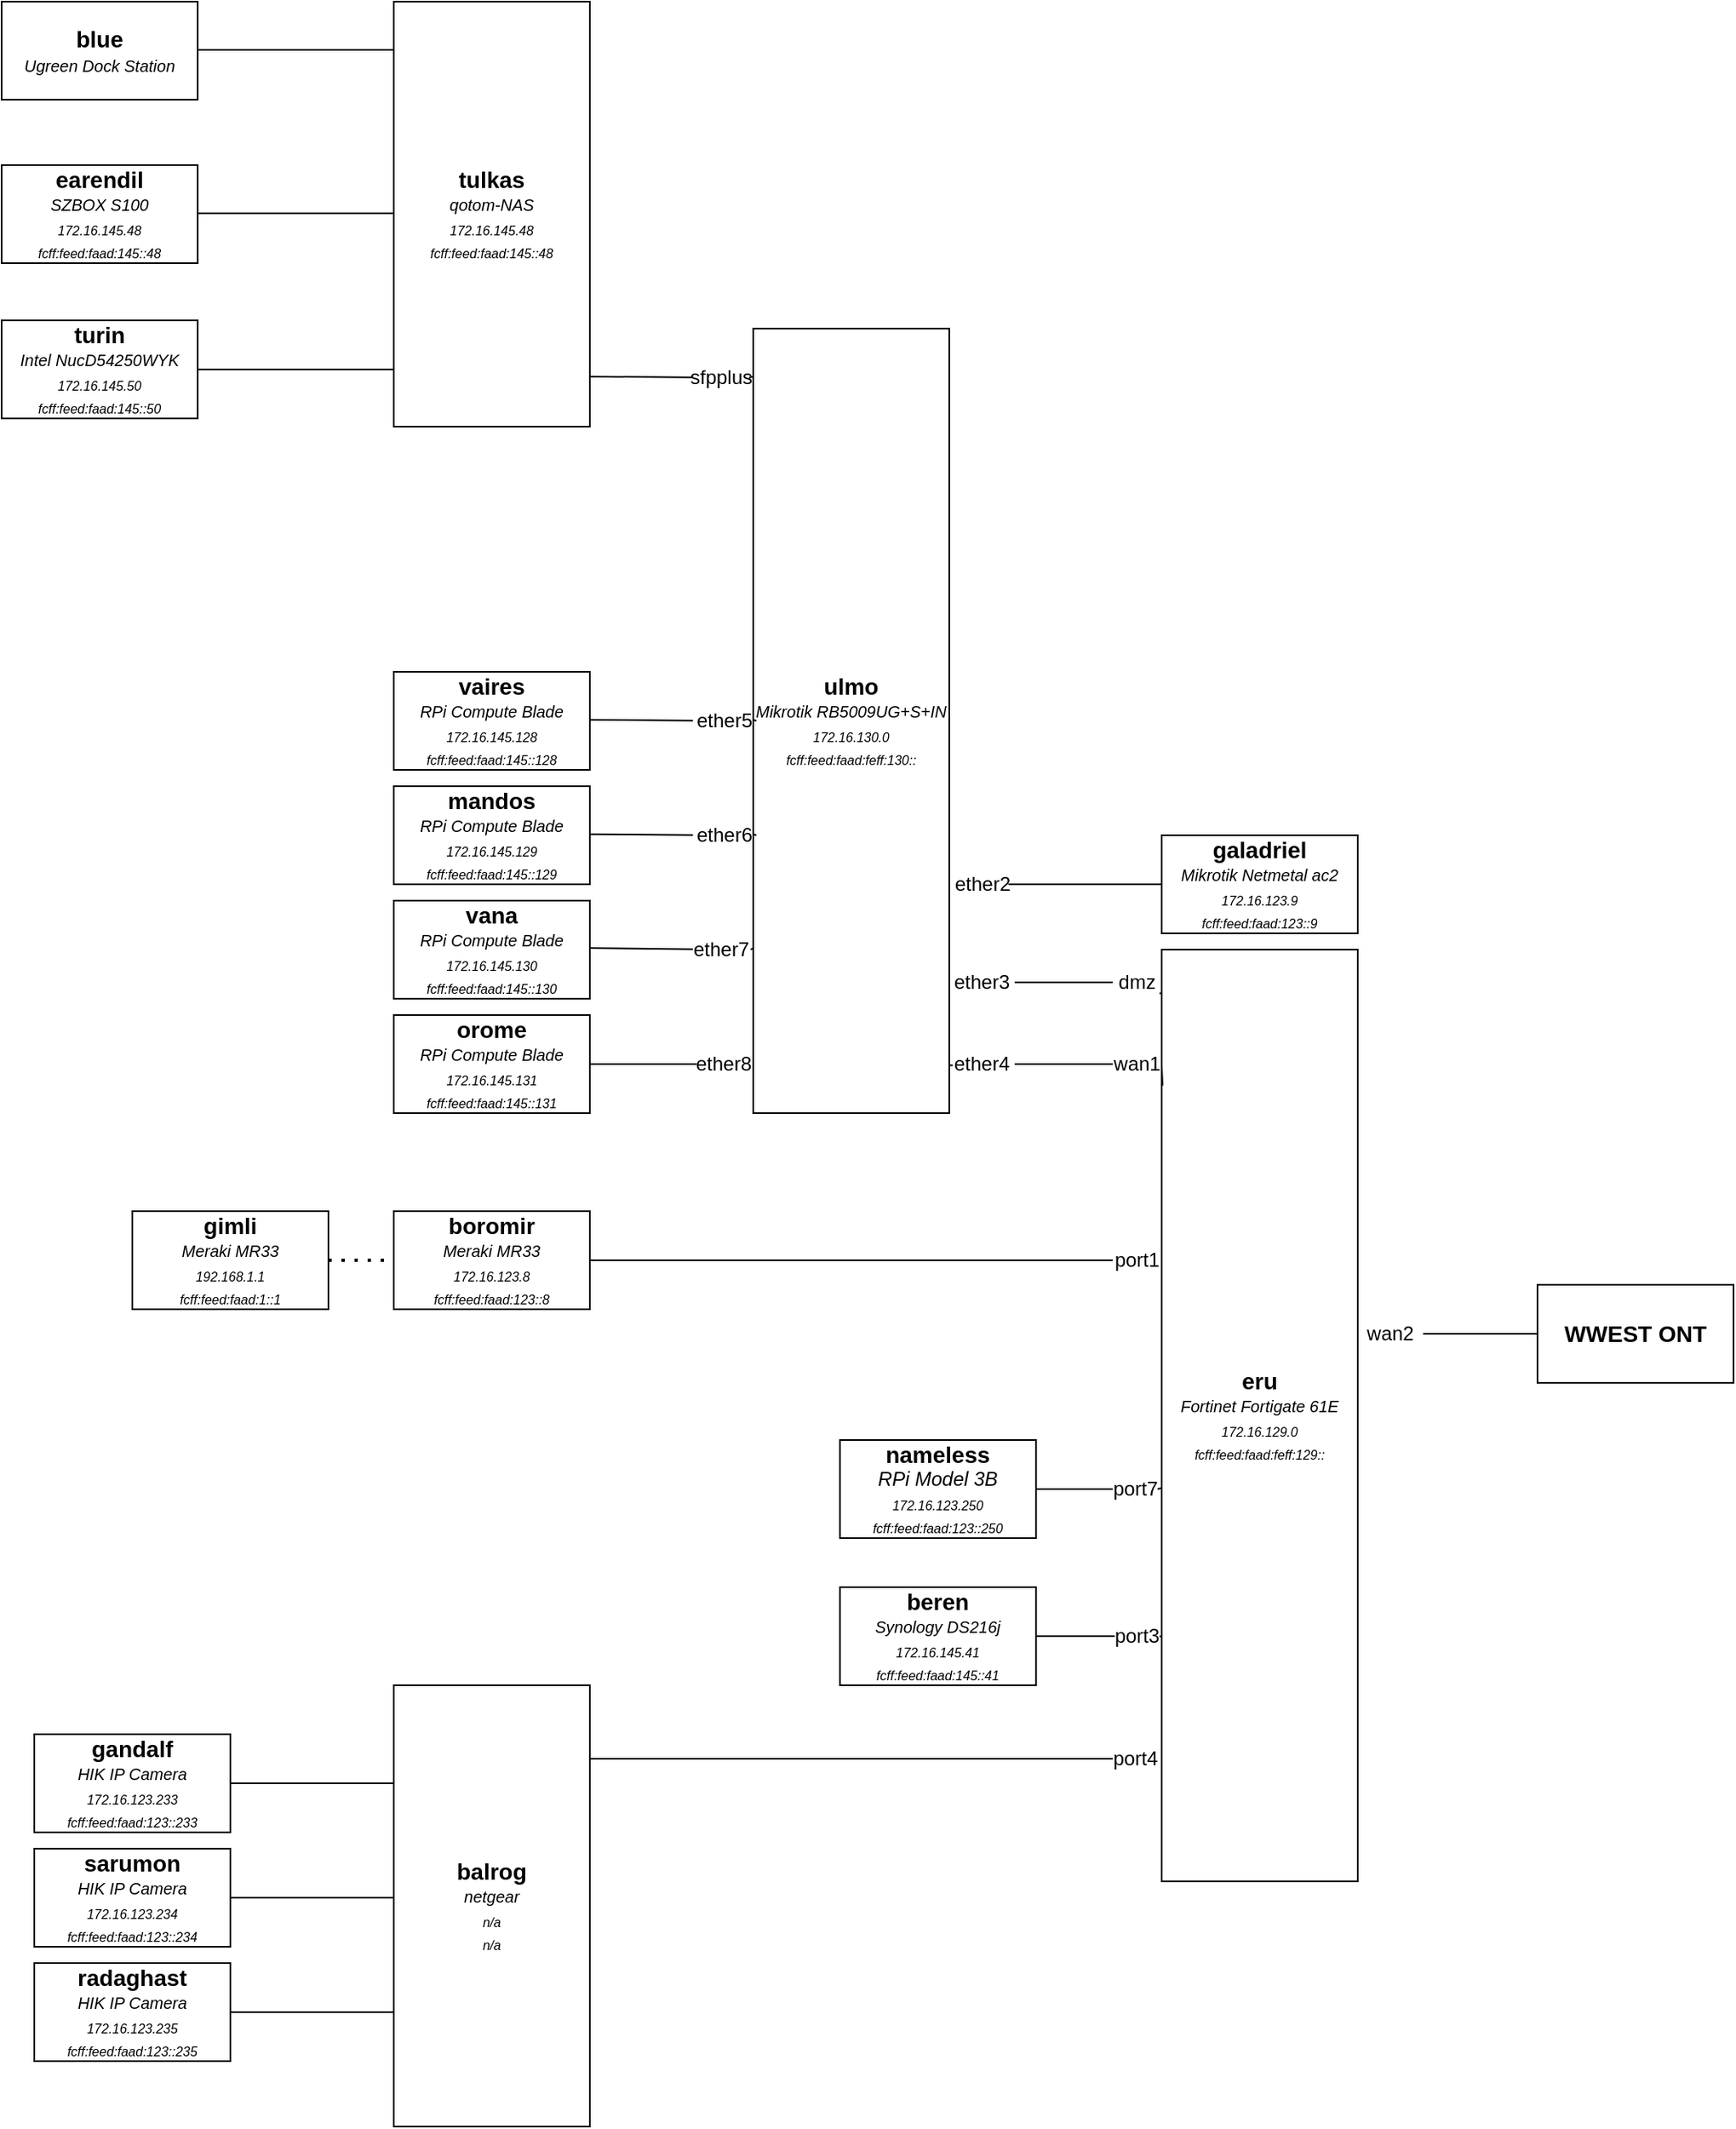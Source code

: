 <mxfile version="22.1.17" type="github" pages="2">
  <diagram name="network-diagram" id="donyaxQWsMeAOTe30rwo">
    <mxGraphModel dx="878" dy="1702" grid="1" gridSize="10" guides="1" tooltips="1" connect="1" arrows="1" fold="1" page="1" pageScale="1" pageWidth="850" pageHeight="1100" math="0" shadow="0">
      <root>
        <mxCell id="0" />
        <mxCell id="1" parent="0" />
        <mxCell id="5WvHDmGFlh_pummLpIAc-2" value="&lt;b&gt;&lt;font style=&quot;font-size: 14px;&quot;&gt;earendil&lt;/font&gt;&lt;/b&gt;&lt;br&gt;&lt;font style=&quot;&quot;&gt;&lt;i style=&quot;&quot;&gt;&lt;font style=&quot;font-size: 10px;&quot;&gt;SZBOX S100&lt;/font&gt;&lt;br&gt;&lt;span style=&quot;font-size: 8px;&quot;&gt;172.16.145.48&lt;/span&gt;&lt;br&gt;&lt;span style=&quot;font-size: 8px;&quot;&gt;fcff:feed:faad:145::48&lt;/span&gt;&lt;br&gt;&lt;/i&gt;&lt;/font&gt;" style="rounded=0;whiteSpace=wrap;html=1;" parent="1" vertex="1">
          <mxGeometry x="10" y="70" width="120" height="60" as="geometry" />
        </mxCell>
        <mxCell id="5WvHDmGFlh_pummLpIAc-3" value="&lt;b&gt;&lt;font style=&quot;font-size: 14px;&quot;&gt;turin&lt;/font&gt;&lt;/b&gt;&lt;br&gt;&lt;font style=&quot;&quot;&gt;&lt;i style=&quot;&quot;&gt;&lt;font style=&quot;font-size: 10px;&quot;&gt;Intel NucD54250WYK&lt;/font&gt;&lt;br&gt;&lt;span style=&quot;font-size: 8px;&quot;&gt;172.16.145.50&lt;/span&gt;&lt;br&gt;&lt;span style=&quot;font-size: 8px;&quot;&gt;fcff:feed:faad:145::50&lt;/span&gt;&lt;br&gt;&lt;/i&gt;&lt;/font&gt;" style="rounded=0;whiteSpace=wrap;html=1;" parent="1" vertex="1">
          <mxGeometry x="10" y="165" width="120" height="60" as="geometry" />
        </mxCell>
        <mxCell id="5WvHDmGFlh_pummLpIAc-4" value="&lt;font style=&quot;font-size: 14px;&quot;&gt;&lt;b&gt;vaires&lt;/b&gt;&lt;/font&gt;&lt;br&gt;&lt;font style=&quot;&quot;&gt;&lt;i style=&quot;&quot;&gt;&lt;font style=&quot;font-size: 10px;&quot;&gt;RPi Compute Blade&lt;/font&gt;&lt;br&gt;&lt;span style=&quot;font-size: 8px;&quot;&gt;172.16.145.128&lt;/span&gt;&lt;br&gt;&lt;span style=&quot;font-size: 8px;&quot;&gt;fcff:feed:faad:145::128&lt;/span&gt;&lt;br&gt;&lt;/i&gt;&lt;/font&gt;" style="rounded=0;whiteSpace=wrap;html=1;" parent="1" vertex="1">
          <mxGeometry x="250" y="380" width="120" height="60" as="geometry" />
        </mxCell>
        <mxCell id="5WvHDmGFlh_pummLpIAc-5" value="&lt;b&gt;&lt;font style=&quot;font-size: 14px;&quot;&gt;mandos&lt;/font&gt;&lt;/b&gt;&lt;br&gt;&lt;font style=&quot;&quot;&gt;&lt;i style=&quot;&quot;&gt;&lt;font style=&quot;font-size: 10px;&quot;&gt;RPi Compute Blade&lt;/font&gt;&lt;br&gt;&lt;span style=&quot;font-size: 8px;&quot;&gt;172.16.145.129&lt;/span&gt;&lt;br&gt;&lt;span style=&quot;font-size: 8px;&quot;&gt;fcff:feed:faad:145::129&lt;/span&gt;&lt;br&gt;&lt;/i&gt;&lt;/font&gt;" style="rounded=0;whiteSpace=wrap;html=1;" parent="1" vertex="1">
          <mxGeometry x="250" y="450" width="120" height="60" as="geometry" />
        </mxCell>
        <mxCell id="5WvHDmGFlh_pummLpIAc-6" value="&lt;b style=&quot;font-size: 14px;&quot;&gt;vana&lt;br&gt;&lt;/b&gt;&lt;font style=&quot;&quot;&gt;&lt;i style=&quot;&quot;&gt;&lt;font style=&quot;font-size: 10px;&quot;&gt;RPi Compute Blade&lt;/font&gt;&lt;br&gt;&lt;span style=&quot;font-size: 8px;&quot;&gt;172.16.145.130&lt;/span&gt;&lt;br&gt;&lt;span style=&quot;font-size: 8px;&quot;&gt;fcff:feed:faad:145::130&lt;/span&gt;&lt;br&gt;&lt;/i&gt;&lt;/font&gt;" style="rounded=0;whiteSpace=wrap;html=1;" parent="1" vertex="1">
          <mxGeometry x="250" y="520" width="120" height="60" as="geometry" />
        </mxCell>
        <mxCell id="5WvHDmGFlh_pummLpIAc-7" value="&lt;font style=&quot;font-size: 14px;&quot;&gt;&lt;b&gt;orome&lt;br&gt;&lt;/b&gt;&lt;/font&gt;&lt;font style=&quot;&quot;&gt;&lt;i style=&quot;&quot;&gt;&lt;font style=&quot;font-size: 10px;&quot;&gt;RPi Compute Blade&lt;/font&gt;&lt;br&gt;&lt;span style=&quot;font-size: 8px;&quot;&gt;172.16.145.131&lt;/span&gt;&lt;br&gt;&lt;span style=&quot;font-size: 8px;&quot;&gt;fcff:feed:faad:145::131&lt;/span&gt;&lt;br&gt;&lt;/i&gt;&lt;/font&gt;" style="rounded=0;whiteSpace=wrap;html=1;" parent="1" vertex="1">
          <mxGeometry x="250" y="590" width="120" height="60" as="geometry" />
        </mxCell>
        <mxCell id="5WvHDmGFlh_pummLpIAc-8" value="&lt;span style=&quot;font-size: 14px;&quot;&gt;&lt;b&gt;beren&lt;/b&gt;&lt;/span&gt;&lt;br&gt;&lt;font style=&quot;&quot;&gt;&lt;i style=&quot;&quot;&gt;&lt;span style=&quot;font-size: 10px;&quot;&gt;Synology DS216j&lt;/span&gt;&lt;br&gt;&lt;span style=&quot;font-size: 8px;&quot;&gt;172.16.145.41&lt;/span&gt;&lt;br&gt;&lt;span style=&quot;font-size: 8px;&quot;&gt;fcff:feed:faad:145::41&lt;/span&gt;&lt;br&gt;&lt;/i&gt;&lt;/font&gt;" style="rounded=0;whiteSpace=wrap;html=1;" parent="1" vertex="1">
          <mxGeometry x="523.12" y="940" width="120" height="60" as="geometry" />
        </mxCell>
        <mxCell id="5WvHDmGFlh_pummLpIAc-9" value="&lt;b&gt;&lt;font style=&quot;font-size: 14px;&quot;&gt;ulmo&lt;/font&gt;&lt;/b&gt;&lt;br&gt;&lt;font style=&quot;font-size: 10px;&quot;&gt;&lt;i style=&quot;&quot;&gt;&lt;font style=&quot;font-size: 10px;&quot;&gt;Mikrotik&amp;nbsp;&lt;/font&gt;RB5009UG+S+IN&lt;br&gt;&lt;span style=&quot;font-size: 8px;&quot;&gt;172.16.130.0&lt;/span&gt;&lt;br&gt;&lt;span style=&quot;font-size: 8px;&quot;&gt;fcff:feed:faad:feff:130::&lt;/span&gt;&lt;br&gt;&lt;/i&gt;&lt;/font&gt;" style="rounded=0;whiteSpace=wrap;html=1;" parent="1" vertex="1">
          <mxGeometry x="470" y="170" width="120" height="480" as="geometry" />
        </mxCell>
        <mxCell id="5WvHDmGFlh_pummLpIAc-10" value="&lt;font style=&quot;font-size: 14px;&quot;&gt;&lt;b&gt;eru&lt;br&gt;&lt;/b&gt;&lt;/font&gt;&lt;font style=&quot;&quot;&gt;&lt;i style=&quot;&quot;&gt;&lt;span style=&quot;font-size: 10px;&quot;&gt;Fortinet Fortigate 61E&lt;/span&gt;&lt;br&gt;&lt;span style=&quot;font-size: 8px;&quot;&gt;172.16.129.0&lt;/span&gt;&lt;br&gt;&lt;span style=&quot;font-size: 8px;&quot;&gt;fcff:feed:faad:feff:129::&lt;/span&gt;&lt;br&gt;&lt;/i&gt;&lt;/font&gt;" style="rounded=0;whiteSpace=wrap;html=1;" parent="1" vertex="1">
          <mxGeometry x="720" y="550" width="120" height="570" as="geometry" />
        </mxCell>
        <mxCell id="5WvHDmGFlh_pummLpIAc-11" value="&lt;font style=&quot;font-size: 14px;&quot;&gt;&lt;b&gt;boromir&lt;br&gt;&lt;/b&gt;&lt;/font&gt;&lt;font style=&quot;&quot;&gt;&lt;i style=&quot;&quot;&gt;&lt;span style=&quot;font-size: 10px;&quot;&gt;Meraki MR33&lt;/span&gt;&lt;br&gt;&lt;span style=&quot;font-size: 8px;&quot;&gt;172.16.123.8&lt;/span&gt;&lt;br&gt;&lt;span style=&quot;font-size: 8px;&quot;&gt;fcff:feed:faad:123::8&lt;/span&gt;&lt;br&gt;&lt;/i&gt;&lt;/font&gt;" style="rounded=0;whiteSpace=wrap;html=1;" parent="1" vertex="1">
          <mxGeometry x="250" y="710" width="120" height="60" as="geometry" />
        </mxCell>
        <mxCell id="5WvHDmGFlh_pummLpIAc-12" value="&lt;font style=&quot;font-size: 14px;&quot;&gt;&lt;b&gt;gimli&lt;br&gt;&lt;/b&gt;&lt;/font&gt;&lt;font style=&quot;&quot;&gt;&lt;i style=&quot;&quot;&gt;&lt;span style=&quot;font-size: 10px;&quot;&gt;Meraki MR33&lt;/span&gt;&lt;br&gt;&lt;span style=&quot;font-size: 8px;&quot;&gt;192.168.1.1&lt;/span&gt;&lt;br&gt;&lt;span style=&quot;font-size: 8px;&quot;&gt;fcff:feed:faad:1::1&lt;/span&gt;&lt;br&gt;&lt;/i&gt;&lt;/font&gt;" style="rounded=0;whiteSpace=wrap;html=1;" parent="1" vertex="1">
          <mxGeometry x="90" y="710" width="120" height="60" as="geometry" />
        </mxCell>
        <mxCell id="5WvHDmGFlh_pummLpIAc-13" value="&lt;font style=&quot;font-size: 14px;&quot;&gt;&lt;b&gt;galadriel&lt;br&gt;&lt;/b&gt;&lt;/font&gt;&lt;font style=&quot;&quot;&gt;&lt;i style=&quot;&quot;&gt;&lt;span style=&quot;font-size: 10px;&quot;&gt;Mikrotik Netmetal ac2&lt;/span&gt;&lt;br&gt;&lt;span style=&quot;font-size: 8px;&quot;&gt;172.16.123.9&lt;/span&gt;&lt;br&gt;&lt;span style=&quot;font-size: 8px;&quot;&gt;fcff:feed:faad:123::9&lt;/span&gt;&lt;br&gt;&lt;/i&gt;&lt;/font&gt;" style="rounded=0;whiteSpace=wrap;html=1;" parent="1" vertex="1">
          <mxGeometry x="720" y="480" width="120" height="60" as="geometry" />
        </mxCell>
        <mxCell id="5WvHDmGFlh_pummLpIAc-15" value="&lt;font style=&quot;font-size: 14px;&quot;&gt;&lt;b&gt;balrog&lt;br&gt;&lt;/b&gt;&lt;/font&gt;&lt;font style=&quot;&quot;&gt;&lt;i style=&quot;&quot;&gt;&lt;span style=&quot;font-size: 10px;&quot;&gt;netgear&lt;/span&gt;&lt;br&gt;&lt;span style=&quot;font-size: 8px;&quot;&gt;n/a&lt;/span&gt;&lt;br&gt;&lt;span style=&quot;font-size: 8px;&quot;&gt;n/a&lt;/span&gt;&lt;br&gt;&lt;/i&gt;&lt;/font&gt;" style="rounded=0;whiteSpace=wrap;html=1;" parent="1" vertex="1">
          <mxGeometry x="250" y="1000" width="120" height="270" as="geometry" />
        </mxCell>
        <mxCell id="5WvHDmGFlh_pummLpIAc-16" value="&lt;font style=&quot;font-size: 14px;&quot;&gt;&lt;b&gt;gandalf&lt;br&gt;&lt;/b&gt;&lt;/font&gt;&lt;font style=&quot;&quot;&gt;&lt;i style=&quot;&quot;&gt;&lt;font style=&quot;font-size: 10px;&quot;&gt;HIK IP Camera&lt;/font&gt;&lt;br&gt;&lt;span style=&quot;font-size: 8px;&quot;&gt;172.16.123.233&lt;/span&gt;&lt;br&gt;&lt;span style=&quot;font-size: 8px;&quot;&gt;fcff:feed:faad:123::233&lt;/span&gt;&lt;br&gt;&lt;/i&gt;&lt;/font&gt;" style="rounded=0;whiteSpace=wrap;html=1;" parent="1" vertex="1">
          <mxGeometry x="30" y="1030" width="120" height="60" as="geometry" />
        </mxCell>
        <mxCell id="5WvHDmGFlh_pummLpIAc-17" value="&lt;font style=&quot;font-size: 14px;&quot;&gt;&lt;b&gt;sarumon&lt;br&gt;&lt;/b&gt;&lt;/font&gt;&lt;font style=&quot;&quot;&gt;&lt;i style=&quot;&quot;&gt;&lt;font style=&quot;font-size: 10px;&quot;&gt;HIK IP Camera&lt;/font&gt;&lt;br&gt;&lt;span style=&quot;font-size: 8px;&quot;&gt;172.16.123.234&lt;/span&gt;&lt;br&gt;&lt;span style=&quot;font-size: 8px;&quot;&gt;fcff:feed:faad:123::234&lt;/span&gt;&lt;br&gt;&lt;/i&gt;&lt;/font&gt;" style="rounded=0;whiteSpace=wrap;html=1;" parent="1" vertex="1">
          <mxGeometry x="30" y="1100" width="120" height="60" as="geometry" />
        </mxCell>
        <mxCell id="5WvHDmGFlh_pummLpIAc-18" value="&lt;font style=&quot;font-size: 14px;&quot;&gt;&lt;b&gt;radaghast&lt;br&gt;&lt;/b&gt;&lt;/font&gt;&lt;font style=&quot;&quot;&gt;&lt;i style=&quot;&quot;&gt;&lt;font style=&quot;font-size: 10px;&quot;&gt;HIK IP Camera&lt;/font&gt;&lt;br&gt;&lt;span style=&quot;font-size: 8px;&quot;&gt;172.16.123.235&lt;/span&gt;&lt;br&gt;&lt;span style=&quot;font-size: 8px;&quot;&gt;fcff:feed:faad:123::235&lt;/span&gt;&lt;br&gt;&lt;/i&gt;&lt;/font&gt;" style="rounded=0;whiteSpace=wrap;html=1;" parent="1" vertex="1">
          <mxGeometry x="30" y="1170" width="120" height="60" as="geometry" />
        </mxCell>
        <mxCell id="5WvHDmGFlh_pummLpIAc-19" value="" style="endArrow=none;html=1;rounded=0;entryX=1;entryY=0.5;entryDx=0;entryDy=0;" parent="1" target="5WvHDmGFlh_pummLpIAc-18" edge="1">
          <mxGeometry width="50" height="50" relative="1" as="geometry">
            <mxPoint x="250" y="1200" as="sourcePoint" />
            <mxPoint x="220" y="1190" as="targetPoint" />
          </mxGeometry>
        </mxCell>
        <mxCell id="5WvHDmGFlh_pummLpIAc-20" value="" style="endArrow=none;html=1;rounded=0;exitX=1;exitY=0.5;exitDx=0;exitDy=0;" parent="1" source="5WvHDmGFlh_pummLpIAc-17" edge="1">
          <mxGeometry width="50" height="50" relative="1" as="geometry">
            <mxPoint x="230" y="1080" as="sourcePoint" />
            <mxPoint x="250" y="1130" as="targetPoint" />
          </mxGeometry>
        </mxCell>
        <mxCell id="5WvHDmGFlh_pummLpIAc-21" value="" style="endArrow=none;html=1;rounded=0;exitX=1;exitY=0.5;exitDx=0;exitDy=0;" parent="1" source="5WvHDmGFlh_pummLpIAc-16" edge="1">
          <mxGeometry width="50" height="50" relative="1" as="geometry">
            <mxPoint x="230" y="1080" as="sourcePoint" />
            <mxPoint x="250" y="1060" as="targetPoint" />
          </mxGeometry>
        </mxCell>
        <mxCell id="5WvHDmGFlh_pummLpIAc-22" value="" style="endArrow=none;html=1;rounded=0;exitX=1;exitY=0.5;exitDx=0;exitDy=0;" parent="1" edge="1">
          <mxGeometry width="50" height="50" relative="1" as="geometry">
            <mxPoint x="720" y="810" as="sourcePoint" />
            <mxPoint x="720" y="810" as="targetPoint" />
          </mxGeometry>
        </mxCell>
        <mxCell id="5WvHDmGFlh_pummLpIAc-23" value="" style="endArrow=none;html=1;rounded=0;exitX=1;exitY=0.5;exitDx=0;exitDy=0;" parent="1" source="5WvHDmGFlh_pummLpIAc-56" edge="1">
          <mxGeometry width="50" height="50" relative="1" as="geometry">
            <mxPoint x="450" y="970" as="sourcePoint" />
            <mxPoint x="720" y="740" as="targetPoint" />
          </mxGeometry>
        </mxCell>
        <mxCell id="5WvHDmGFlh_pummLpIAc-24" value="" style="endArrow=none;html=1;rounded=0;exitX=1.018;exitY=0.939;exitDx=0;exitDy=0;exitPerimeter=0;" parent="1" source="5WvHDmGFlh_pummLpIAc-51" edge="1">
          <mxGeometry width="50" height="50" relative="1" as="geometry">
            <mxPoint x="610" y="560" as="sourcePoint" />
            <mxPoint x="720" y="621" as="targetPoint" />
          </mxGeometry>
        </mxCell>
        <mxCell id="5WvHDmGFlh_pummLpIAc-25" value="" style="endArrow=none;dashed=1;html=1;dashPattern=1 3;strokeWidth=2;rounded=0;exitX=1;exitY=0.5;exitDx=0;exitDy=0;entryX=0;entryY=0.5;entryDx=0;entryDy=0;" parent="1" source="5WvHDmGFlh_pummLpIAc-12" target="5WvHDmGFlh_pummLpIAc-11" edge="1">
          <mxGeometry width="50" height="50" relative="1" as="geometry">
            <mxPoint x="300" y="940" as="sourcePoint" />
            <mxPoint x="350" y="890" as="targetPoint" />
          </mxGeometry>
        </mxCell>
        <mxCell id="5WvHDmGFlh_pummLpIAc-27" value="" style="endArrow=none;html=1;rounded=0;exitX=1;exitY=0.5;exitDx=0;exitDy=0;" parent="1" source="5WvHDmGFlh_pummLpIAc-81" edge="1">
          <mxGeometry width="50" height="50" relative="1" as="geometry">
            <mxPoint x="450" y="640" as="sourcePoint" />
            <mxPoint x="470" y="620" as="targetPoint" />
          </mxGeometry>
        </mxCell>
        <mxCell id="5WvHDmGFlh_pummLpIAc-28" value="" style="endArrow=none;html=1;rounded=0;exitX=1;exitY=0.5;exitDx=0;exitDy=0;" parent="1" source="5WvHDmGFlh_pummLpIAc-79" edge="1">
          <mxGeometry width="50" height="50" relative="1" as="geometry">
            <mxPoint x="370" y="549" as="sourcePoint" />
            <mxPoint x="470" y="549" as="targetPoint" />
          </mxGeometry>
        </mxCell>
        <mxCell id="5WvHDmGFlh_pummLpIAc-29" value="" style="endArrow=none;html=1;rounded=0;exitX=1;exitY=0.5;exitDx=0;exitDy=0;" parent="1" source="5WvHDmGFlh_pummLpIAc-77" edge="1">
          <mxGeometry width="50" height="50" relative="1" as="geometry">
            <mxPoint x="370" y="479.41" as="sourcePoint" />
            <mxPoint x="470" y="479.41" as="targetPoint" />
          </mxGeometry>
        </mxCell>
        <mxCell id="5WvHDmGFlh_pummLpIAc-30" value="" style="endArrow=none;html=1;rounded=0;exitX=1;exitY=0.5;exitDx=0;exitDy=0;" parent="1" source="5WvHDmGFlh_pummLpIAc-75" edge="1">
          <mxGeometry width="50" height="50" relative="1" as="geometry">
            <mxPoint x="370" y="409.41" as="sourcePoint" />
            <mxPoint x="470" y="409.41" as="targetPoint" />
          </mxGeometry>
        </mxCell>
        <mxCell id="5WvHDmGFlh_pummLpIAc-33" value="" style="endArrow=none;html=1;rounded=0;exitX=1;exitY=0.5;exitDx=0;exitDy=0;" parent="1" edge="1">
          <mxGeometry width="50" height="50" relative="1" as="geometry">
            <mxPoint x="470" y="340" as="sourcePoint" />
            <mxPoint x="470" y="339.41" as="targetPoint" />
          </mxGeometry>
        </mxCell>
        <mxCell id="5WvHDmGFlh_pummLpIAc-35" value="" style="endArrow=none;html=1;rounded=0;exitX=1;exitY=0.5;exitDx=0;exitDy=0;" parent="1" source="5WvHDmGFlh_pummLpIAc-69" edge="1">
          <mxGeometry width="50" height="50" relative="1" as="geometry">
            <mxPoint x="370" y="199.41" as="sourcePoint" />
            <mxPoint x="470" y="199.41" as="targetPoint" />
          </mxGeometry>
        </mxCell>
        <mxCell id="5WvHDmGFlh_pummLpIAc-38" value="" style="endArrow=none;html=1;rounded=0;exitX=1;exitY=0.5;exitDx=0;exitDy=0;" parent="1" source="5WvHDmGFlh_pummLpIAc-47" edge="1">
          <mxGeometry width="50" height="50" relative="1" as="geometry">
            <mxPoint x="370" y="879.41" as="sourcePoint" />
            <mxPoint x="720" y="879.41" as="targetPoint" />
          </mxGeometry>
        </mxCell>
        <mxCell id="5WvHDmGFlh_pummLpIAc-40" value="&lt;font style=&quot;font-size: 14px;&quot;&gt;&lt;b&gt;WWEST ONT&lt;/b&gt;&lt;/font&gt;&lt;font style=&quot;&quot;&gt;&lt;i style=&quot;&quot;&gt;&lt;br&gt;&lt;/i&gt;&lt;/font&gt;" style="rounded=0;whiteSpace=wrap;html=1;" parent="1" vertex="1">
          <mxGeometry x="950" y="755" width="120" height="60" as="geometry" />
        </mxCell>
        <mxCell id="5WvHDmGFlh_pummLpIAc-41" value="" style="endArrow=none;html=1;rounded=0;exitX=1;exitY=0.5;exitDx=0;exitDy=0;entryX=0;entryY=0.5;entryDx=0;entryDy=0;" parent="1" source="5WvHDmGFlh_pummLpIAc-54" target="5WvHDmGFlh_pummLpIAc-40" edge="1">
          <mxGeometry width="50" height="50" relative="1" as="geometry">
            <mxPoint x="760" y="880" as="sourcePoint" />
            <mxPoint x="810" y="830" as="targetPoint" />
          </mxGeometry>
        </mxCell>
        <mxCell id="5WvHDmGFlh_pummLpIAc-52" value="" style="endArrow=none;html=1;rounded=0;exitX=1;exitY=0.5;exitDx=0;exitDy=0;" parent="1" source="5WvHDmGFlh_pummLpIAc-83" target="5WvHDmGFlh_pummLpIAc-51" edge="1">
          <mxGeometry width="50" height="50" relative="1" as="geometry">
            <mxPoint x="592" y="621" as="sourcePoint" />
            <mxPoint x="720" y="621" as="targetPoint" />
          </mxGeometry>
        </mxCell>
        <mxCell id="5WvHDmGFlh_pummLpIAc-51" value="wan1" style="text;html=1;strokeColor=none;fillColor=none;align=center;verticalAlign=middle;whiteSpace=wrap;rounded=0;" parent="1" vertex="1">
          <mxGeometry x="690" y="605" width="30" height="30" as="geometry" />
        </mxCell>
        <mxCell id="5WvHDmGFlh_pummLpIAc-55" value="" style="endArrow=none;html=1;rounded=0;exitX=1;exitY=0.5;exitDx=0;exitDy=0;entryX=0;entryY=0.5;entryDx=0;entryDy=0;" parent="1" source="5WvHDmGFlh_pummLpIAc-10" target="5WvHDmGFlh_pummLpIAc-54" edge="1">
          <mxGeometry width="50" height="50" relative="1" as="geometry">
            <mxPoint x="840" y="785" as="sourcePoint" />
            <mxPoint x="950" y="785" as="targetPoint" />
          </mxGeometry>
        </mxCell>
        <mxCell id="5WvHDmGFlh_pummLpIAc-54" value="wan2" style="text;html=1;strokeColor=none;fillColor=none;align=center;verticalAlign=middle;whiteSpace=wrap;rounded=0;" parent="1" vertex="1">
          <mxGeometry x="840" y="770" width="40" height="30" as="geometry" />
        </mxCell>
        <mxCell id="5WvHDmGFlh_pummLpIAc-57" value="" style="endArrow=none;html=1;rounded=0;exitX=1;exitY=0.5;exitDx=0;exitDy=0;entryX=0;entryY=0.5;entryDx=0;entryDy=0;" parent="1" source="5WvHDmGFlh_pummLpIAc-11" target="5WvHDmGFlh_pummLpIAc-56" edge="1">
          <mxGeometry width="50" height="50" relative="1" as="geometry">
            <mxPoint x="370" y="740" as="sourcePoint" />
            <mxPoint x="720" y="741" as="targetPoint" />
          </mxGeometry>
        </mxCell>
        <mxCell id="5WvHDmGFlh_pummLpIAc-56" value="port1" style="text;html=1;strokeColor=none;fillColor=none;align=center;verticalAlign=middle;whiteSpace=wrap;rounded=0;" parent="1" vertex="1">
          <mxGeometry x="690" y="730" width="30" height="20" as="geometry" />
        </mxCell>
        <mxCell id="5WvHDmGFlh_pummLpIAc-59" value="" style="endArrow=none;html=1;rounded=0;entryX=1;entryY=0.5;entryDx=0;entryDy=0;exitX=0;exitY=0.5;exitDx=0;exitDy=0;" parent="1" source="5WvHDmGFlh_pummLpIAc-13" target="5WvHDmGFlh_pummLpIAc-71" edge="1">
          <mxGeometry width="50" height="50" relative="1" as="geometry">
            <mxPoint x="700" y="510" as="sourcePoint" />
            <mxPoint x="720" y="810" as="targetPoint" />
          </mxGeometry>
        </mxCell>
        <mxCell id="5WvHDmGFlh_pummLpIAc-60" value="" style="endArrow=none;html=1;rounded=0;exitX=1;exitY=0.5;exitDx=0;exitDy=0;" parent="1" target="5WvHDmGFlh_pummLpIAc-47" edge="1" source="5WvHDmGFlh_pummLpIAc-36">
          <mxGeometry width="50" height="50" relative="1" as="geometry">
            <mxPoint x="370" y="879.41" as="sourcePoint" />
            <mxPoint x="720" y="879.41" as="targetPoint" />
          </mxGeometry>
        </mxCell>
        <mxCell id="5WvHDmGFlh_pummLpIAc-47" value="port7" style="text;html=1;strokeColor=none;fillColor=none;align=center;verticalAlign=middle;whiteSpace=wrap;rounded=0;" parent="1" vertex="1">
          <mxGeometry x="690" y="865" width="27.5" height="30" as="geometry" />
        </mxCell>
        <mxCell id="5WvHDmGFlh_pummLpIAc-70" value="" style="endArrow=none;html=1;rounded=0;exitX=1;exitY=0.5;exitDx=0;exitDy=0;" parent="1" target="5WvHDmGFlh_pummLpIAc-69" edge="1">
          <mxGeometry x="-0.692" width="50" height="50" relative="1" as="geometry">
            <mxPoint x="370" y="199.41" as="sourcePoint" />
            <mxPoint x="470" y="199.41" as="targetPoint" />
            <mxPoint as="offset" />
          </mxGeometry>
        </mxCell>
        <mxCell id="5WvHDmGFlh_pummLpIAc-69" value="sfpplus" style="text;html=1;strokeColor=none;fillColor=none;align=center;verticalAlign=middle;whiteSpace=wrap;rounded=0;" parent="1" vertex="1">
          <mxGeometry x="432.5" y="185" width="35" height="30" as="geometry" />
        </mxCell>
        <mxCell id="5WvHDmGFlh_pummLpIAc-72" value="" style="endArrow=none;html=1;rounded=0;exitX=1;exitY=0.5;exitDx=0;exitDy=0;" parent="1" source="5WvHDmGFlh_pummLpIAc-3" edge="1">
          <mxGeometry width="50" height="50" relative="1" as="geometry">
            <mxPoint x="380" y="169.41" as="sourcePoint" />
            <mxPoint x="250" y="195" as="targetPoint" />
          </mxGeometry>
        </mxCell>
        <mxCell id="5WvHDmGFlh_pummLpIAc-71" value="ether2" style="text;html=1;strokeColor=none;fillColor=none;align=center;verticalAlign=middle;whiteSpace=wrap;rounded=0;" parent="1" vertex="1">
          <mxGeometry x="593.75" y="495" width="32.5" height="30" as="geometry" />
        </mxCell>
        <mxCell id="5WvHDmGFlh_pummLpIAc-74" value="" style="endArrow=none;html=1;rounded=0;exitX=0;exitY=0.5;exitDx=0;exitDy=0;entryX=1;entryY=0.833;entryDx=0;entryDy=0;entryPerimeter=0;" parent="1" source="UB1UmVjfgwea_NnnyQlQ-5" target="5WvHDmGFlh_pummLpIAc-9" edge="1">
          <mxGeometry width="50" height="50" relative="1" as="geometry">
            <mxPoint x="370" y="339.41" as="sourcePoint" />
            <mxPoint x="470" y="339.41" as="targetPoint" />
          </mxGeometry>
        </mxCell>
        <mxCell id="5WvHDmGFlh_pummLpIAc-76" value="" style="endArrow=none;html=1;rounded=0;exitX=1;exitY=0.5;exitDx=0;exitDy=0;" parent="1" target="5WvHDmGFlh_pummLpIAc-75" edge="1">
          <mxGeometry width="50" height="50" relative="1" as="geometry">
            <mxPoint x="370" y="409.41" as="sourcePoint" />
            <mxPoint x="470" y="409.41" as="targetPoint" />
          </mxGeometry>
        </mxCell>
        <mxCell id="5WvHDmGFlh_pummLpIAc-75" value="ether5" style="text;html=1;strokeColor=none;fillColor=none;align=center;verticalAlign=middle;whiteSpace=wrap;rounded=0;" parent="1" vertex="1">
          <mxGeometry x="433.13" y="395" width="38.75" height="30" as="geometry" />
        </mxCell>
        <mxCell id="5WvHDmGFlh_pummLpIAc-78" value="" style="endArrow=none;html=1;rounded=0;exitX=1;exitY=0.5;exitDx=0;exitDy=0;" parent="1" target="5WvHDmGFlh_pummLpIAc-77" edge="1">
          <mxGeometry width="50" height="50" relative="1" as="geometry">
            <mxPoint x="370" y="479.41" as="sourcePoint" />
            <mxPoint x="470" y="479.41" as="targetPoint" />
          </mxGeometry>
        </mxCell>
        <mxCell id="5WvHDmGFlh_pummLpIAc-77" value="ether6" style="text;html=1;strokeColor=none;fillColor=none;align=center;verticalAlign=middle;whiteSpace=wrap;rounded=0;" parent="1" vertex="1">
          <mxGeometry x="433.13" y="465" width="38.75" height="30" as="geometry" />
        </mxCell>
        <mxCell id="5WvHDmGFlh_pummLpIAc-80" value="" style="endArrow=none;html=1;rounded=0;exitX=1;exitY=0.5;exitDx=0;exitDy=0;" parent="1" target="5WvHDmGFlh_pummLpIAc-79" edge="1">
          <mxGeometry width="50" height="50" relative="1" as="geometry">
            <mxPoint x="370" y="549" as="sourcePoint" />
            <mxPoint x="470" y="549" as="targetPoint" />
          </mxGeometry>
        </mxCell>
        <mxCell id="5WvHDmGFlh_pummLpIAc-79" value="ether7" style="text;html=1;strokeColor=none;fillColor=none;align=center;verticalAlign=middle;whiteSpace=wrap;rounded=0;" parent="1" vertex="1">
          <mxGeometry x="433.13" y="535" width="35.32" height="30" as="geometry" />
        </mxCell>
        <mxCell id="5WvHDmGFlh_pummLpIAc-82" value="" style="endArrow=none;html=1;rounded=0;exitX=1;exitY=0.5;exitDx=0;exitDy=0;" parent="1" source="5WvHDmGFlh_pummLpIAc-7" target="5WvHDmGFlh_pummLpIAc-81" edge="1">
          <mxGeometry width="50" height="50" relative="1" as="geometry">
            <mxPoint x="370" y="620" as="sourcePoint" />
            <mxPoint x="470" y="620" as="targetPoint" />
          </mxGeometry>
        </mxCell>
        <mxCell id="5WvHDmGFlh_pummLpIAc-81" value="ether8" style="text;html=1;strokeColor=none;fillColor=none;align=center;verticalAlign=middle;whiteSpace=wrap;rounded=0;" parent="1" vertex="1">
          <mxGeometry x="435.31" y="605" width="34.37" height="30" as="geometry" />
        </mxCell>
        <mxCell id="5WvHDmGFlh_pummLpIAc-86" value="" style="endArrow=none;html=1;rounded=0;exitX=1.018;exitY=0.939;exitDx=0;exitDy=0;exitPerimeter=0;" parent="1" source="5WvHDmGFlh_pummLpIAc-9" target="5WvHDmGFlh_pummLpIAc-83" edge="1">
          <mxGeometry width="50" height="50" relative="1" as="geometry">
            <mxPoint x="592" y="621" as="sourcePoint" />
            <mxPoint x="690" y="620" as="targetPoint" />
          </mxGeometry>
        </mxCell>
        <mxCell id="5WvHDmGFlh_pummLpIAc-83" value="ether4" style="text;html=1;strokeColor=none;fillColor=none;align=center;verticalAlign=middle;whiteSpace=wrap;rounded=0;" parent="1" vertex="1">
          <mxGeometry x="590" y="605" width="40" height="30" as="geometry" />
        </mxCell>
        <mxCell id="zWHXDNSICFyrOe5W6Vre-1" value="&lt;b&gt;&lt;font style=&quot;font-size: 14px;&quot;&gt;blue&lt;/font&gt;&lt;/b&gt;&lt;br&gt;&lt;font style=&quot;&quot;&gt;&lt;i style=&quot;&quot;&gt;&lt;span style=&quot;font-size: 10px;&quot;&gt;Ugreen Dock Station&lt;/span&gt;&lt;br&gt;&lt;/i&gt;&lt;/font&gt;" style="rounded=0;whiteSpace=wrap;html=1;" parent="1" vertex="1">
          <mxGeometry x="10" y="-30" width="120" height="60" as="geometry" />
        </mxCell>
        <mxCell id="UB1UmVjfgwea_NnnyQlQ-4" value="" style="endArrow=none;html=1;rounded=0;exitX=-0.011;exitY=0.047;exitDx=0;exitDy=0;exitPerimeter=0;entryX=1;entryY=0.833;entryDx=0;entryDy=0;entryPerimeter=0;" parent="1" source="5WvHDmGFlh_pummLpIAc-10" target="UB1UmVjfgwea_NnnyQlQ-3" edge="1">
          <mxGeometry width="50" height="50" relative="1" as="geometry">
            <mxPoint x="719" y="572" as="sourcePoint" />
            <mxPoint x="590" y="570" as="targetPoint" />
          </mxGeometry>
        </mxCell>
        <mxCell id="UB1UmVjfgwea_NnnyQlQ-3" value="dmz" style="text;html=1;strokeColor=none;fillColor=none;align=center;verticalAlign=middle;whiteSpace=wrap;rounded=0;" parent="1" vertex="1">
          <mxGeometry x="690" y="560" width="30" height="20" as="geometry" />
        </mxCell>
        <mxCell id="UB1UmVjfgwea_NnnyQlQ-6" value="" style="endArrow=none;html=1;rounded=0;exitX=0;exitY=0.5;exitDx=0;exitDy=0;entryX=1;entryY=0.5;entryDx=0;entryDy=0;" parent="1" source="UB1UmVjfgwea_NnnyQlQ-3" target="UB1UmVjfgwea_NnnyQlQ-5" edge="1">
          <mxGeometry width="50" height="50" relative="1" as="geometry">
            <mxPoint x="690" y="570" as="sourcePoint" />
            <mxPoint x="590" y="570" as="targetPoint" />
          </mxGeometry>
        </mxCell>
        <mxCell id="UB1UmVjfgwea_NnnyQlQ-5" value="ether3" style="text;html=1;strokeColor=none;fillColor=none;align=center;verticalAlign=middle;whiteSpace=wrap;rounded=0;" parent="1" vertex="1">
          <mxGeometry x="590" y="555" width="40" height="30" as="geometry" />
        </mxCell>
        <mxCell id="UB1UmVjfgwea_NnnyQlQ-7" value="&lt;b&gt;&lt;font style=&quot;font-size: 14px;&quot;&gt;tulkas&lt;/font&gt;&lt;/b&gt;&lt;br&gt;&lt;font style=&quot;&quot;&gt;&lt;i style=&quot;&quot;&gt;&lt;font style=&quot;font-size: 10px;&quot;&gt;qotom-NAS&lt;/font&gt;&lt;br&gt;&lt;span style=&quot;font-size: 8px;&quot;&gt;172.16.145.48&lt;/span&gt;&lt;br&gt;&lt;span style=&quot;font-size: 8px;&quot;&gt;fcff:feed:faad:145::48&lt;/span&gt;&lt;br&gt;&lt;/i&gt;&lt;/font&gt;" style="rounded=0;whiteSpace=wrap;html=1;" parent="1" vertex="1">
          <mxGeometry x="250" y="-30" width="120" height="260" as="geometry" />
        </mxCell>
        <mxCell id="9qmX_XISntny7IM5O6MR-1" value="" style="endArrow=none;html=1;rounded=0;exitX=1;exitY=0.5;exitDx=0;exitDy=0;" edge="1" parent="1">
          <mxGeometry width="50" height="50" relative="1" as="geometry">
            <mxPoint x="130" y="99.5" as="sourcePoint" />
            <mxPoint x="250" y="99.5" as="targetPoint" />
          </mxGeometry>
        </mxCell>
        <mxCell id="9qmX_XISntny7IM5O6MR-2" value="" style="endArrow=none;html=1;rounded=0;exitX=1;exitY=0.5;exitDx=0;exitDy=0;" edge="1" parent="1">
          <mxGeometry width="50" height="50" relative="1" as="geometry">
            <mxPoint x="130" y="-0.5" as="sourcePoint" />
            <mxPoint x="250" y="-0.5" as="targetPoint" />
          </mxGeometry>
        </mxCell>
        <mxCell id="9qmX_XISntny7IM5O6MR-4" value="" style="endArrow=none;html=1;rounded=0;exitX=1;exitY=0.5;exitDx=0;exitDy=0;entryX=-0.026;entryY=0.914;entryDx=0;entryDy=0;entryPerimeter=0;" edge="1" parent="1" source="9qmX_XISntny7IM5O6MR-3">
          <mxGeometry width="50" height="50" relative="1" as="geometry">
            <mxPoint x="781.12" y="1130" as="sourcePoint" />
            <mxPoint x="720.0" y="970.44" as="targetPoint" />
          </mxGeometry>
        </mxCell>
        <mxCell id="9qmX_XISntny7IM5O6MR-5" value="" style="endArrow=none;html=1;rounded=0;exitX=1;exitY=0.5;exitDx=0;exitDy=0;entryX=0;entryY=0.5;entryDx=0;entryDy=0;" edge="1" parent="1" source="5WvHDmGFlh_pummLpIAc-8" target="9qmX_XISntny7IM5O6MR-3">
          <mxGeometry width="50" height="50" relative="1" as="geometry">
            <mxPoint x="643" y="970" as="sourcePoint" />
            <mxPoint x="720.0" y="970.44" as="targetPoint" />
          </mxGeometry>
        </mxCell>
        <mxCell id="9qmX_XISntny7IM5O6MR-3" value="port3" style="text;html=1;strokeColor=none;fillColor=none;align=center;verticalAlign=middle;whiteSpace=wrap;rounded=0;" vertex="1" parent="1">
          <mxGeometry x="691.25" y="955" width="27.5" height="30" as="geometry" />
        </mxCell>
        <mxCell id="5WvHDmGFlh_pummLpIAc-36" value="&lt;font style=&quot;font-size: 14px;&quot;&gt;&lt;b&gt;nameless&lt;br&gt;&lt;/b&gt;&lt;/font&gt;&lt;font style=&quot;&quot;&gt;&lt;i style=&quot;&quot;&gt;RPi Model 3B&lt;br&gt;&lt;span style=&quot;font-size: 8px;&quot;&gt;172.16.123.250&lt;/span&gt;&lt;br&gt;&lt;span style=&quot;font-size: 8px;&quot;&gt;fcff:feed:faad:123::250&lt;/span&gt;&lt;br&gt;&lt;/i&gt;&lt;/font&gt;" style="rounded=0;whiteSpace=wrap;html=1;" parent="1" vertex="1">
          <mxGeometry x="523.12" y="850" width="120" height="60" as="geometry" />
        </mxCell>
        <mxCell id="9qmX_XISntny7IM5O6MR-7" value="" style="endArrow=none;html=1;rounded=0;exitX=1;exitY=0.5;exitDx=0;exitDy=0;entryX=-0.026;entryY=0.867;entryDx=0;entryDy=0;entryPerimeter=0;" edge="1" parent="1" source="9qmX_XISntny7IM5O6MR-8" target="5WvHDmGFlh_pummLpIAc-10">
          <mxGeometry width="50" height="50" relative="1" as="geometry">
            <mxPoint x="480" y="1080" as="sourcePoint" />
            <mxPoint x="530" y="1030" as="targetPoint" />
          </mxGeometry>
        </mxCell>
        <mxCell id="9qmX_XISntny7IM5O6MR-11" value="" style="endArrow=none;html=1;rounded=0;entryX=0;entryY=0.5;entryDx=0;entryDy=0;" edge="1" parent="1" target="9qmX_XISntny7IM5O6MR-8">
          <mxGeometry width="50" height="50" relative="1" as="geometry">
            <mxPoint x="370" y="1045" as="sourcePoint" />
            <mxPoint x="717" y="1044" as="targetPoint" />
          </mxGeometry>
        </mxCell>
        <mxCell id="9qmX_XISntny7IM5O6MR-8" value="port4" style="text;html=1;strokeColor=none;fillColor=none;align=center;verticalAlign=middle;whiteSpace=wrap;rounded=0;" vertex="1" parent="1">
          <mxGeometry x="690" y="1030" width="27.5" height="30" as="geometry" />
        </mxCell>
      </root>
    </mxGraphModel>
  </diagram>
  <diagram id="TCekqygfXsFdefFB1j5I" name="k8s cluster">
    <mxGraphModel dx="605" dy="511" grid="1" gridSize="10" guides="1" tooltips="1" connect="1" arrows="1" fold="1" page="1" pageScale="1" pageWidth="850" pageHeight="1100" math="0" shadow="0">
      <root>
        <mxCell id="0" />
        <mxCell id="1" parent="0" />
        <mxCell id="l61pqUlka-35UqvqIYWr-51" value="" style="rounded=1;whiteSpace=wrap;html=1;align=left;" parent="1" vertex="1">
          <mxGeometry x="825" y="625" width="260" height="380" as="geometry" />
        </mxCell>
        <mxCell id="l61pqUlka-35UqvqIYWr-49" value="" style="rounded=1;whiteSpace=wrap;html=1;align=left;" parent="1" vertex="1">
          <mxGeometry x="830" y="230" width="260" height="380" as="geometry" />
        </mxCell>
        <mxCell id="l61pqUlka-35UqvqIYWr-46" value="" style="rounded=1;whiteSpace=wrap;html=1;align=left;" parent="1" vertex="1">
          <mxGeometry x="550" y="230" width="260" height="380" as="geometry" />
        </mxCell>
        <mxCell id="l61pqUlka-35UqvqIYWr-25" value="" style="rounded=1;whiteSpace=wrap;html=1;align=left;" parent="1" vertex="1">
          <mxGeometry x="280" y="230" width="260" height="380" as="geometry" />
        </mxCell>
        <mxCell id="l61pqUlka-35UqvqIYWr-27" value="" style="rounded=1;whiteSpace=wrap;html=1;" parent="1" vertex="1">
          <mxGeometry x="350" y="300" width="120" height="110" as="geometry" />
        </mxCell>
        <mxCell id="l61pqUlka-35UqvqIYWr-26" value="&lt;b&gt;earendil&lt;/b&gt;" style="rounded=0;whiteSpace=wrap;html=1;" parent="1" vertex="1">
          <mxGeometry x="380" y="350" width="60" height="20" as="geometry" />
        </mxCell>
        <mxCell id="l61pqUlka-35UqvqIYWr-28" value="&lt;b&gt;turin&lt;/b&gt;" style="rounded=0;whiteSpace=wrap;html=1;" parent="1" vertex="1">
          <mxGeometry x="380" y="370" width="60" height="20" as="geometry" />
        </mxCell>
        <mxCell id="l61pqUlka-35UqvqIYWr-29" value="&lt;b&gt;Master Nodes&lt;/b&gt;" style="text;html=1;strokeColor=none;fillColor=none;align=center;verticalAlign=middle;whiteSpace=wrap;rounded=0;" parent="1" vertex="1">
          <mxGeometry x="380" y="310" width="60" height="30" as="geometry" />
        </mxCell>
        <mxCell id="l61pqUlka-35UqvqIYWr-30" value="" style="rounded=1;whiteSpace=wrap;html=1;" parent="1" vertex="1">
          <mxGeometry x="350" y="420" width="120" height="160" as="geometry" />
        </mxCell>
        <mxCell id="l61pqUlka-35UqvqIYWr-31" value="&lt;b&gt;vaires&lt;/b&gt;" style="rounded=0;whiteSpace=wrap;html=1;" parent="1" vertex="1">
          <mxGeometry x="380" y="470" width="60" height="20" as="geometry" />
        </mxCell>
        <mxCell id="l61pqUlka-35UqvqIYWr-33" value="&lt;b&gt;mandos&lt;/b&gt;" style="rounded=0;whiteSpace=wrap;html=1;" parent="1" vertex="1">
          <mxGeometry x="380" y="490" width="60" height="20" as="geometry" />
        </mxCell>
        <mxCell id="l61pqUlka-35UqvqIYWr-34" value="&lt;b&gt;vana&lt;/b&gt;" style="rounded=0;whiteSpace=wrap;html=1;" parent="1" vertex="1">
          <mxGeometry x="380" y="510" width="60" height="20" as="geometry" />
        </mxCell>
        <mxCell id="l61pqUlka-35UqvqIYWr-35" value="&lt;b&gt;orome&lt;/b&gt;" style="rounded=0;whiteSpace=wrap;html=1;" parent="1" vertex="1">
          <mxGeometry x="380" y="530" width="60" height="20" as="geometry" />
        </mxCell>
        <mxCell id="l61pqUlka-35UqvqIYWr-37" value="&lt;b&gt;Worker Nodes&lt;/b&gt;" style="text;html=1;strokeColor=none;fillColor=none;align=center;verticalAlign=middle;whiteSpace=wrap;rounded=0;" parent="1" vertex="1">
          <mxGeometry x="380" y="430" width="60" height="30" as="geometry" />
        </mxCell>
        <mxCell id="l61pqUlka-35UqvqIYWr-38" value="&lt;b style=&quot;font-size: 24px;&quot;&gt;&lt;font style=&quot;font-size: 24px;&quot;&gt;microk8s cluster&lt;/font&gt;&lt;/b&gt;" style="text;html=1;strokeColor=none;fillColor=none;align=center;verticalAlign=middle;whiteSpace=wrap;rounded=0;fontSize=24;" parent="1" vertex="1">
          <mxGeometry x="380" y="250" width="60" height="30" as="geometry" />
        </mxCell>
        <mxCell id="l61pqUlka-35UqvqIYWr-39" value="&lt;b style=&quot;font-size: 24px;&quot;&gt;&lt;font style=&quot;font-size: 24px;&quot;&gt;Namespaces&lt;/font&gt;&lt;/b&gt;" style="text;html=1;strokeColor=none;fillColor=none;align=center;verticalAlign=middle;whiteSpace=wrap;rounded=0;fontSize=24;" parent="1" vertex="1">
          <mxGeometry x="650" y="250" width="60" height="30" as="geometry" />
        </mxCell>
        <mxCell id="l61pqUlka-35UqvqIYWr-41" value="&lt;span style=&quot;&quot;&gt;&lt;b&gt;&lt;font style=&quot;font-size: 14px;&quot;&gt;internal&lt;/font&gt;&lt;/b&gt;&lt;br&gt;&lt;i&gt;turin&lt;br&gt;mandos&lt;br&gt;orome&lt;br&gt;hurin&lt;/i&gt;&lt;br&gt;&lt;/span&gt;" style="text;html=1;strokeColor=none;fillColor=none;align=center;verticalAlign=middle;whiteSpace=wrap;rounded=0;" parent="1" vertex="1">
          <mxGeometry x="650" y="330" width="60" height="30" as="geometry" />
        </mxCell>
        <mxCell id="l61pqUlka-35UqvqIYWr-42" value="&lt;font style=&quot;&quot;&gt;&lt;b style=&quot;&quot;&gt;&lt;font style=&quot;font-size: 14px;&quot;&gt;external&lt;/font&gt;&lt;/b&gt;&lt;br&gt;&lt;i style=&quot;font-size: 12px;&quot;&gt;earendil&lt;br&gt;vaires&lt;br&gt;vana&lt;/i&gt;&lt;br&gt;&lt;/font&gt;" style="text;html=1;strokeColor=none;fillColor=none;align=center;verticalAlign=middle;whiteSpace=wrap;rounded=0;" parent="1" vertex="1">
          <mxGeometry x="650" y="470" width="60" height="30" as="geometry" />
        </mxCell>
        <mxCell id="l61pqUlka-35UqvqIYWr-43" value="&lt;span style=&quot;font-size: 24px;&quot;&gt;&lt;b style=&quot;font-size: 24px;&quot;&gt;IP Pools&lt;/b&gt;&lt;/span&gt;" style="text;html=1;strokeColor=none;fillColor=none;align=center;verticalAlign=middle;whiteSpace=wrap;rounded=0;fontSize=24;" parent="1" vertex="1">
          <mxGeometry x="910" y="250" width="100" height="30" as="geometry" />
        </mxCell>
        <mxCell id="l61pqUlka-35UqvqIYWr-44" value="&lt;span style=&quot;font-size: 16px;&quot;&gt;&lt;b&gt;pod CIDR&lt;/b&gt;&lt;/span&gt;&lt;br&gt;&lt;div style=&quot;&quot;&gt;&lt;i&gt;10.199.0.0/16&lt;/i&gt;&lt;/div&gt;&lt;div style=&quot;&quot;&gt;&lt;i&gt;fcff:feed:faad:199::/64&lt;/i&gt;&lt;/div&gt;" style="text;html=1;strokeColor=none;fillColor=none;align=center;verticalAlign=middle;whiteSpace=wrap;rounded=0;" parent="1" vertex="1">
          <mxGeometry x="920" y="330" width="80" height="30" as="geometry" />
        </mxCell>
        <mxCell id="l61pqUlka-35UqvqIYWr-45" value="&lt;span style=&quot;font-size: 16px;&quot;&gt;&lt;b&gt;service CIDR&lt;/b&gt;&lt;/span&gt;&lt;br&gt;&lt;div style=&quot;&quot;&gt;&lt;i&gt;10.200.0.0/16&lt;/i&gt;&lt;/div&gt;&lt;div style=&quot;&quot;&gt;&lt;i&gt;fcff:feed:faad:200::/64&lt;/i&gt;&lt;/div&gt;" style="text;html=1;strokeColor=none;fillColor=none;align=center;verticalAlign=middle;whiteSpace=wrap;rounded=0;" parent="1" vertex="1">
          <mxGeometry x="910" y="465" width="90" height="30" as="geometry" />
        </mxCell>
        <mxCell id="l61pqUlka-35UqvqIYWr-50" value="&lt;font style=&quot;&quot;&gt;&lt;span style=&quot;font-size: 16px;&quot;&gt;&lt;b&gt;Nodes have global BGP peer to ulmo gateway&lt;br&gt;&lt;/b&gt;&lt;/span&gt;&lt;br&gt;&lt;span style=&quot;font-weight: bold; font-size: 14px;&quot;&gt;IPv4 Gateway&lt;/span&gt;&lt;br&gt;&lt;i style=&quot;&quot;&gt;&lt;font style=&quot;font-size: 12px;&quot;&gt;172.16.145.1&lt;/font&gt;&lt;/i&gt;&lt;br&gt;&lt;span style=&quot;font-weight: bold; font-size: 14px;&quot;&gt;IPv6 Gateway&lt;/span&gt;&lt;br&gt;&lt;font style=&quot;font-size: 12px;&quot;&gt;&lt;i style=&quot;&quot;&gt;fcff:feed:faad:145::1&lt;/i&gt;&lt;/font&gt;&lt;br&gt;&lt;span style=&quot;font-weight: bold; font-size: 14px;&quot;&gt;AS &lt;/span&gt;&lt;br&gt;&lt;font style=&quot;font-size: 12px;&quot;&gt;&lt;i&gt;64777&lt;/i&gt;&lt;/font&gt;&lt;br&gt;&lt;/font&gt;" style="text;html=1;strokeColor=none;fillColor=none;align=center;verticalAlign=middle;whiteSpace=wrap;rounded=0;" parent="1" vertex="1">
          <mxGeometry x="842.5" y="740" width="235" height="150" as="geometry" />
        </mxCell>
        <mxCell id="l61pqUlka-35UqvqIYWr-53" value="&lt;b style=&quot;border-color: var(--border-color); color: rgb(0, 0, 0); font-family: Helvetica; font-style: normal; font-variant-ligatures: normal; font-variant-caps: normal; letter-spacing: normal; orphans: 2; text-align: center; text-indent: 0px; text-transform: none; widows: 2; word-spacing: 0px; -webkit-text-stroke-width: 0px; background-color: rgb(251, 251, 251); text-decoration-thickness: initial; text-decoration-style: initial; text-decoration-color: initial; font-size: 14px;&quot;&gt;&lt;font style=&quot;border-color: var(--border-color); font-size: 24px;&quot;&gt;Cluster Networking&lt;/font&gt;&lt;/b&gt;&lt;br style=&quot;border-color: var(--border-color); color: rgb(0, 0, 0); font-family: Helvetica; font-size: 12px; font-style: normal; font-variant-ligatures: normal; font-variant-caps: normal; font-weight: 400; letter-spacing: normal; orphans: 2; text-align: center; text-indent: 0px; text-transform: none; widows: 2; word-spacing: 0px; -webkit-text-stroke-width: 0px; background-color: rgb(251, 251, 251); text-decoration-thickness: initial; text-decoration-style: initial; text-decoration-color: initial;&quot;&gt;" style="text;html=1;strokeColor=none;fillColor=none;align=center;verticalAlign=middle;whiteSpace=wrap;rounded=0;" parent="1" vertex="1">
          <mxGeometry x="925" y="650" width="60" height="30" as="geometry" />
        </mxCell>
        <mxCell id="_xQjlz5J1LIlFRDCUqvD-1" value="&lt;b&gt;hurin&lt;/b&gt;" style="rounded=0;whiteSpace=wrap;html=1;" vertex="1" parent="1">
          <mxGeometry x="380" y="550" width="60" height="20" as="geometry" />
        </mxCell>
        <mxCell id="_xQjlz5J1LIlFRDCUqvD-2" value="" style="rounded=1;whiteSpace=wrap;html=1;align=left;" vertex="1" parent="1">
          <mxGeometry x="280" y="625" width="520" height="380" as="geometry" />
        </mxCell>
        <mxCell id="_xQjlz5J1LIlFRDCUqvD-3" value="&lt;b&gt;Cluster Storage&lt;/b&gt;" style="text;html=1;strokeColor=none;fillColor=none;align=center;verticalAlign=middle;whiteSpace=wrap;rounded=0;fontSize=24;" vertex="1" parent="1">
          <mxGeometry x="510" y="640" width="60" height="30" as="geometry" />
        </mxCell>
        <mxCell id="_xQjlz5J1LIlFRDCUqvD-4" value="&lt;b&gt;vaires&lt;/b&gt;" style="rounded=0;whiteSpace=wrap;html=1;" vertex="1" parent="1">
          <mxGeometry x="380" y="710" width="60" height="20" as="geometry" />
        </mxCell>
        <mxCell id="_xQjlz5J1LIlFRDCUqvD-5" value="&lt;b&gt;mandos&lt;/b&gt;" style="rounded=0;whiteSpace=wrap;html=1;" vertex="1" parent="1">
          <mxGeometry x="380" y="780" width="60" height="20" as="geometry" />
        </mxCell>
        <mxCell id="_xQjlz5J1LIlFRDCUqvD-6" value="&lt;b&gt;vana&lt;/b&gt;" style="rounded=0;whiteSpace=wrap;html=1;" vertex="1" parent="1">
          <mxGeometry x="380" y="850" width="60" height="20" as="geometry" />
        </mxCell>
        <mxCell id="_xQjlz5J1LIlFRDCUqvD-7" value="&lt;b&gt;orome&lt;/b&gt;" style="rounded=0;whiteSpace=wrap;html=1;" vertex="1" parent="1">
          <mxGeometry x="380" y="920" width="60" height="20" as="geometry" />
        </mxCell>
        <mxCell id="_xQjlz5J1LIlFRDCUqvD-8" value="&lt;b&gt;1tb NVME&lt;/b&gt;" style="rounded=0;whiteSpace=wrap;html=1;" vertex="1" parent="1">
          <mxGeometry x="510" y="710" width="60" height="20" as="geometry" />
        </mxCell>
        <mxCell id="_xQjlz5J1LIlFRDCUqvD-9" value="&lt;b&gt;1tb NVME&lt;/b&gt;" style="rounded=0;whiteSpace=wrap;html=1;" vertex="1" parent="1">
          <mxGeometry x="510" y="780" width="60" height="20" as="geometry" />
        </mxCell>
        <mxCell id="_xQjlz5J1LIlFRDCUqvD-10" value="&lt;b&gt;1tb NVME&lt;/b&gt;" style="rounded=0;whiteSpace=wrap;html=1;" vertex="1" parent="1">
          <mxGeometry x="510" y="850" width="60" height="20" as="geometry" />
        </mxCell>
        <mxCell id="_xQjlz5J1LIlFRDCUqvD-11" value="&lt;b&gt;1tb NVME&lt;/b&gt;" style="rounded=0;whiteSpace=wrap;html=1;" vertex="1" parent="1">
          <mxGeometry x="510" y="920" width="60" height="20" as="geometry" />
        </mxCell>
      </root>
    </mxGraphModel>
  </diagram>
</mxfile>
